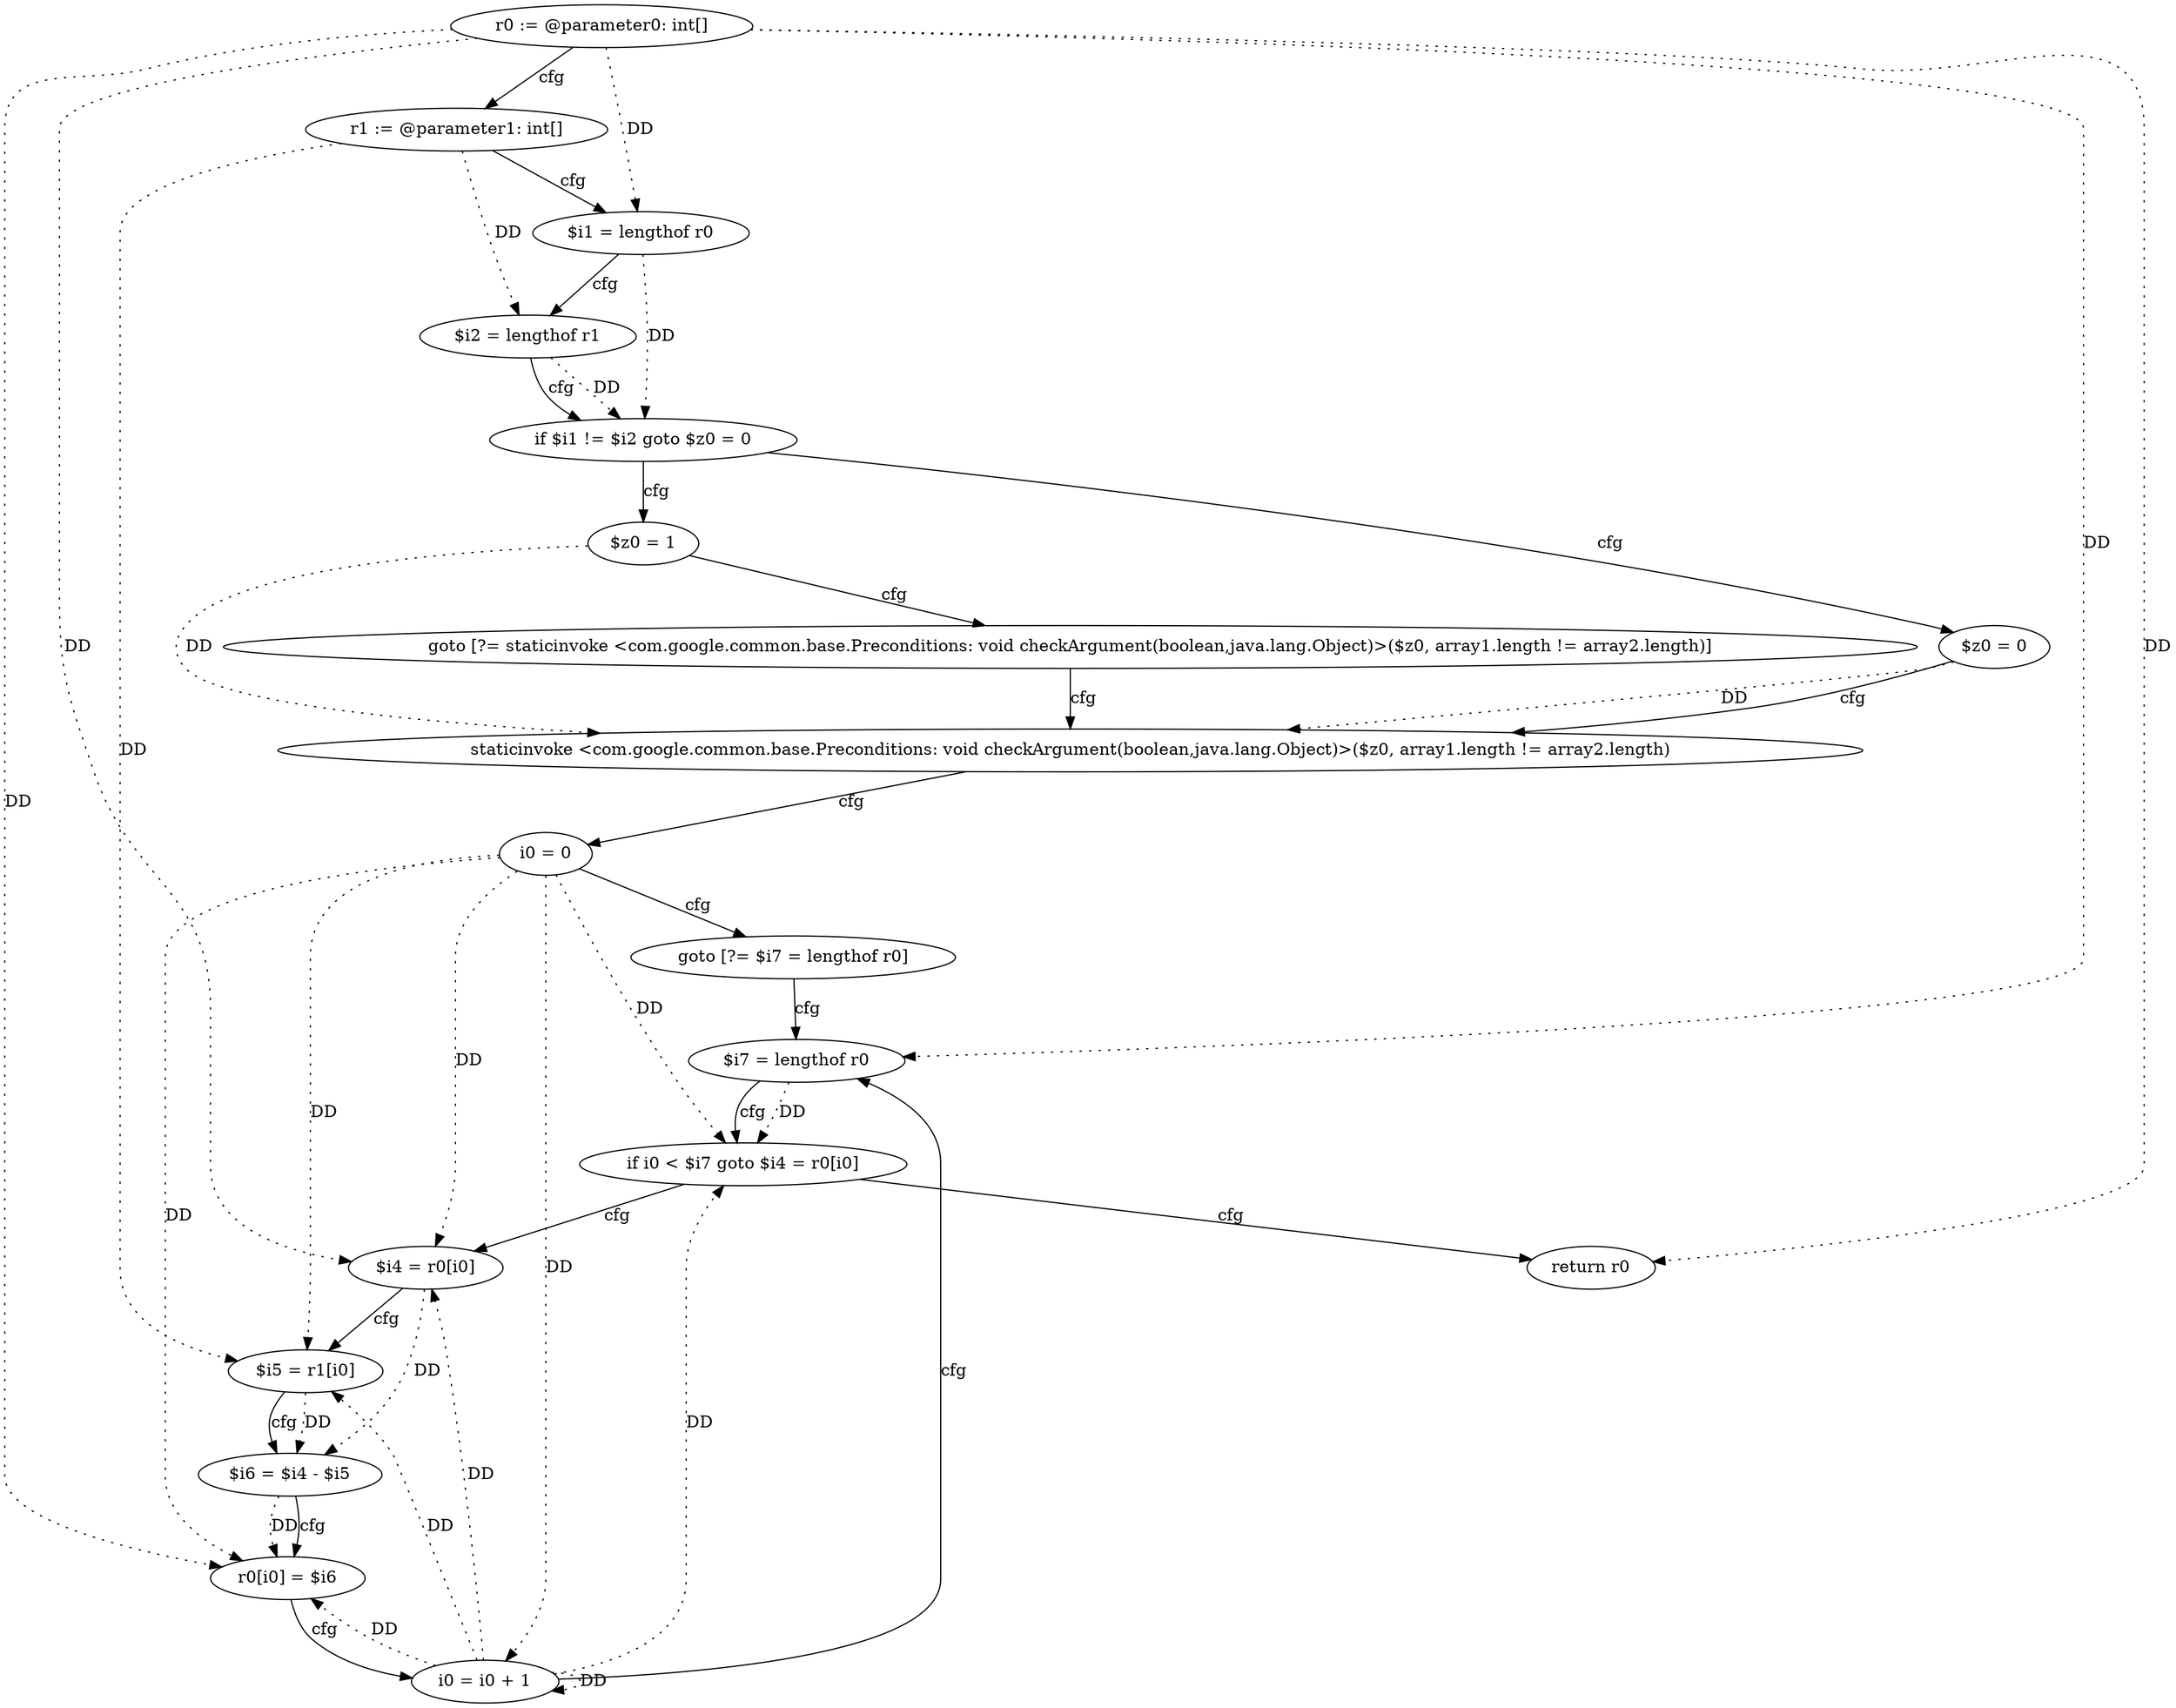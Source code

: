 digraph "dec" {
    "0" [label="r0 := @parameter0: int[]",];
    "1" [label="r1 := @parameter1: int[]",];
    "2" [label="$i1 = lengthof r0",];
    "3" [label="$i2 = lengthof r1",];
    "4" [label="if $i1 != $i2 goto $z0 = 0",];
    "5" [label="$z0 = 1",];
    "6" [label="goto [?= staticinvoke <com.google.common.base.Preconditions: void checkArgument(boolean,java.lang.Object)>($z0, array1.length != array2.length)]",];
    "7" [label="$z0 = 0",];
    "8" [label="staticinvoke <com.google.common.base.Preconditions: void checkArgument(boolean,java.lang.Object)>($z0, array1.length != array2.length)",];
    "9" [label="i0 = 0",];
    "10" [label="goto [?= $i7 = lengthof r0]",];
    "11" [label="$i4 = r0[i0]",];
    "12" [label="$i5 = r1[i0]",];
    "13" [label="$i6 = $i4 - $i5",];
    "14" [label="r0[i0] = $i6",];
    "15" [label="i0 = i0 + 1",];
    "16" [label="$i7 = lengthof r0",];
    "17" [label="if i0 < $i7 goto $i4 = r0[i0]",];
    "18" [label="return r0",];
    "0"->"2" [label="DD",style=dotted,];
    "0"->"11" [label="DD",style=dotted,];
    "0"->"14" [label="DD",style=dotted,];
    "0"->"16" [label="DD",style=dotted,];
    "0"->"18" [label="DD",style=dotted,];
    "1"->"3" [label="DD",style=dotted,];
    "1"->"12" [label="DD",style=dotted,];
    "2"->"4" [label="DD",style=dotted,];
    "3"->"4" [label="DD",style=dotted,];
    "5"->"8" [label="DD",style=dotted,];
    "7"->"8" [label="DD",style=dotted,];
    "9"->"11" [label="DD",style=dotted,];
    "9"->"12" [label="DD",style=dotted,];
    "9"->"14" [label="DD",style=dotted,];
    "9"->"15" [label="DD",style=dotted,];
    "9"->"17" [label="DD",style=dotted,];
    "11"->"13" [label="DD",style=dotted,];
    "12"->"13" [label="DD",style=dotted,];
    "13"->"14" [label="DD",style=dotted,];
    "15"->"11" [label="DD",style=dotted,];
    "15"->"12" [label="DD",style=dotted,];
    "15"->"14" [label="DD",style=dotted,];
    "15"->"15" [label="DD",style=dotted,];
    "15"->"17" [label="DD",style=dotted,];
    "16"->"17" [label="DD",style=dotted,];
    "0"->"1" [label="cfg",];
    "1"->"2" [label="cfg",];
    "2"->"3" [label="cfg",];
    "3"->"4" [label="cfg",];
    "4"->"5" [label="cfg",];
    "4"->"7" [label="cfg",];
    "5"->"6" [label="cfg",];
    "6"->"8" [label="cfg",];
    "7"->"8" [label="cfg",];
    "8"->"9" [label="cfg",];
    "9"->"10" [label="cfg",];
    "10"->"16" [label="cfg",];
    "11"->"12" [label="cfg",];
    "12"->"13" [label="cfg",];
    "13"->"14" [label="cfg",];
    "14"->"15" [label="cfg",];
    "15"->"16" [label="cfg",];
    "16"->"17" [label="cfg",];
    "17"->"18" [label="cfg",];
    "17"->"11" [label="cfg",];
}

